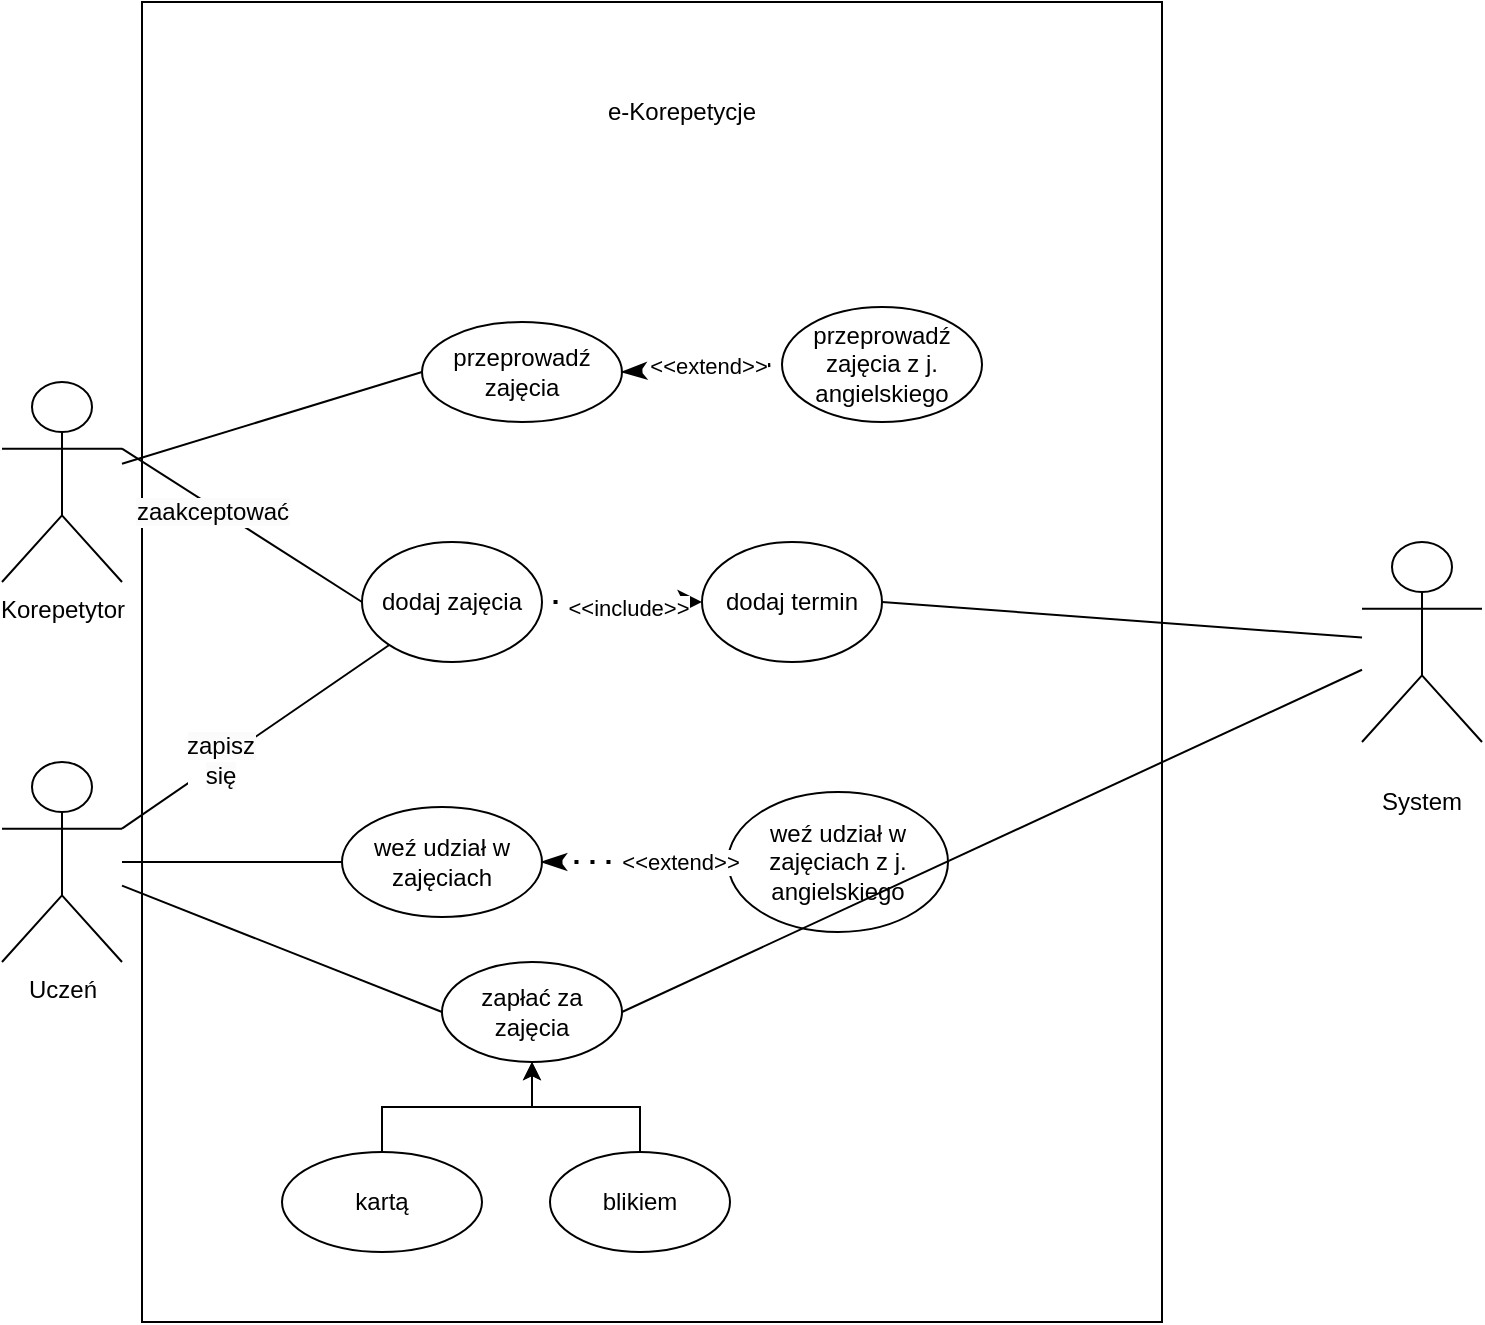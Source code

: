 <mxfile version="24.0.2" type="github">
  <diagram name="Strona-1" id="bv3qThM9OkOV8ynKCbBf">
    <mxGraphModel dx="875" dy="435" grid="1" gridSize="10" guides="1" tooltips="1" connect="1" arrows="1" fold="1" page="1" pageScale="1" pageWidth="827" pageHeight="1169" math="0" shadow="0">
      <root>
        <mxCell id="0" />
        <mxCell id="1" parent="0" />
        <mxCell id="9OET-AX3l3BfNzuc_vFU-1" value="" style="rounded=0;whiteSpace=wrap;html=1;" vertex="1" parent="1">
          <mxGeometry x="120" y="10" width="510" height="660" as="geometry" />
        </mxCell>
        <mxCell id="9OET-AX3l3BfNzuc_vFU-2" value="Uczeń" style="shape=umlActor;verticalLabelPosition=bottom;verticalAlign=top;html=1;outlineConnect=0;" vertex="1" parent="1">
          <mxGeometry x="50" y="390" width="60" height="100" as="geometry" />
        </mxCell>
        <mxCell id="9OET-AX3l3BfNzuc_vFU-3" value="" style="shape=umlActor;verticalLabelPosition=bottom;verticalAlign=top;html=1;outlineConnect=0;" vertex="1" parent="1">
          <mxGeometry x="730" y="280" width="60" height="100" as="geometry" />
        </mxCell>
        <mxCell id="9OET-AX3l3BfNzuc_vFU-4" value="Korepetytor" style="shape=umlActor;verticalLabelPosition=bottom;verticalAlign=top;html=1;outlineConnect=0;" vertex="1" parent="1">
          <mxGeometry x="50" y="200" width="60" height="100" as="geometry" />
        </mxCell>
        <mxCell id="9OET-AX3l3BfNzuc_vFU-7" value="dodaj zajęcia" style="ellipse;whiteSpace=wrap;html=1;" vertex="1" parent="1">
          <mxGeometry x="230" y="280" width="90" height="60" as="geometry" />
        </mxCell>
        <mxCell id="9OET-AX3l3BfNzuc_vFU-8" value="e-Korepetycje" style="text;html=1;align=center;verticalAlign=middle;whiteSpace=wrap;rounded=0;" vertex="1" parent="1">
          <mxGeometry x="340" y="50" width="100" height="30" as="geometry" />
        </mxCell>
        <mxCell id="9OET-AX3l3BfNzuc_vFU-9" value="System" style="text;html=1;align=center;verticalAlign=middle;whiteSpace=wrap;rounded=0;" vertex="1" parent="1">
          <mxGeometry x="730" y="395" width="60" height="30" as="geometry" />
        </mxCell>
        <mxCell id="9OET-AX3l3BfNzuc_vFU-13" value="" style="endArrow=none;html=1;rounded=0;exitX=1;exitY=0.333;exitDx=0;exitDy=0;exitPerimeter=0;entryX=0;entryY=0.5;entryDx=0;entryDy=0;" edge="1" parent="1" source="9OET-AX3l3BfNzuc_vFU-4" target="9OET-AX3l3BfNzuc_vFU-7">
          <mxGeometry width="50" height="50" relative="1" as="geometry">
            <mxPoint x="190" y="280" as="sourcePoint" />
            <mxPoint x="240" y="230" as="targetPoint" />
          </mxGeometry>
        </mxCell>
        <mxCell id="9OET-AX3l3BfNzuc_vFU-24" value="&lt;span style=&quot;font-size: 12px; text-wrap: wrap; background-color: rgb(251, 251, 251);&quot;&gt;zaakceptować&lt;/span&gt;" style="edgeLabel;html=1;align=center;verticalAlign=middle;resizable=0;points=[];" vertex="1" connectable="0" parent="9OET-AX3l3BfNzuc_vFU-13">
          <mxGeometry x="-0.241" y="-2" relative="1" as="geometry">
            <mxPoint y="1" as="offset" />
          </mxGeometry>
        </mxCell>
        <mxCell id="9OET-AX3l3BfNzuc_vFU-15" value="" style="endArrow=none;html=1;rounded=0;exitX=1;exitY=0.333;exitDx=0;exitDy=0;exitPerimeter=0;" edge="1" parent="1" source="9OET-AX3l3BfNzuc_vFU-2" target="9OET-AX3l3BfNzuc_vFU-7">
          <mxGeometry width="50" height="50" relative="1" as="geometry">
            <mxPoint x="180" y="400" as="sourcePoint" />
            <mxPoint x="230" y="350" as="targetPoint" />
          </mxGeometry>
        </mxCell>
        <mxCell id="9OET-AX3l3BfNzuc_vFU-25" value="&lt;span style=&quot;font-size: 12px; text-wrap: wrap; background-color: rgb(251, 251, 251);&quot;&gt;zapisz się&lt;/span&gt;" style="edgeLabel;html=1;align=center;verticalAlign=middle;resizable=0;points=[];" vertex="1" connectable="0" parent="9OET-AX3l3BfNzuc_vFU-15">
          <mxGeometry x="-0.264" y="1" relative="1" as="geometry">
            <mxPoint as="offset" />
          </mxGeometry>
        </mxCell>
        <mxCell id="9OET-AX3l3BfNzuc_vFU-17" value="" style="endArrow=none;dashed=1;html=1;dashPattern=1 3;strokeWidth=2;rounded=0;exitX=0;exitY=0.5;exitDx=0;exitDy=0;entryX=1;entryY=0.5;entryDx=0;entryDy=0;startArrow=classic;startFill=1;" edge="1" parent="1" source="9OET-AX3l3BfNzuc_vFU-18" target="9OET-AX3l3BfNzuc_vFU-7">
          <mxGeometry width="50" height="50" relative="1" as="geometry">
            <mxPoint x="400" y="260" as="sourcePoint" />
            <mxPoint x="450" y="210" as="targetPoint" />
          </mxGeometry>
        </mxCell>
        <mxCell id="9OET-AX3l3BfNzuc_vFU-20" value="&amp;lt;&amp;lt;include&amp;gt;&amp;gt;" style="edgeLabel;html=1;align=center;verticalAlign=middle;resizable=0;points=[];" vertex="1" connectable="0" parent="9OET-AX3l3BfNzuc_vFU-17">
          <mxGeometry x="-0.058" y="3" relative="1" as="geometry">
            <mxPoint as="offset" />
          </mxGeometry>
        </mxCell>
        <mxCell id="9OET-AX3l3BfNzuc_vFU-18" value="do&lt;span style=&quot;background-color: initial;&quot;&gt;daj termin&lt;/span&gt;" style="ellipse;whiteSpace=wrap;html=1;" vertex="1" parent="1">
          <mxGeometry x="400" y="280" width="90" height="60" as="geometry" />
        </mxCell>
        <mxCell id="9OET-AX3l3BfNzuc_vFU-22" value="" style="endArrow=none;html=1;rounded=0;exitX=1;exitY=0.5;exitDx=0;exitDy=0;" edge="1" parent="1" source="9OET-AX3l3BfNzuc_vFU-18" target="9OET-AX3l3BfNzuc_vFU-3">
          <mxGeometry width="50" height="50" relative="1" as="geometry">
            <mxPoint x="510" y="260" as="sourcePoint" />
            <mxPoint x="560" y="210" as="targetPoint" />
          </mxGeometry>
        </mxCell>
        <mxCell id="9OET-AX3l3BfNzuc_vFU-23" value="przeprowadź zajęcia" style="ellipse;whiteSpace=wrap;html=1;" vertex="1" parent="1">
          <mxGeometry x="260" y="170" width="100" height="50" as="geometry" />
        </mxCell>
        <mxCell id="9OET-AX3l3BfNzuc_vFU-26" value="przeprowadź zajęcia z j. angielskiego" style="ellipse;whiteSpace=wrap;html=1;" vertex="1" parent="1">
          <mxGeometry x="440" y="162.5" width="100" height="57.5" as="geometry" />
        </mxCell>
        <mxCell id="9OET-AX3l3BfNzuc_vFU-27" value="" style="endArrow=none;dashed=1;html=1;dashPattern=1 3;strokeWidth=2;rounded=0;exitX=1;exitY=0.5;exitDx=0;exitDy=0;entryX=0;entryY=0.5;entryDx=0;entryDy=0;startArrow=classicThin;startFill=1;" edge="1" parent="1" source="9OET-AX3l3BfNzuc_vFU-23" target="9OET-AX3l3BfNzuc_vFU-26">
          <mxGeometry width="50" height="50" relative="1" as="geometry">
            <mxPoint x="430" y="140" as="sourcePoint" />
            <mxPoint x="430" y="160" as="targetPoint" />
          </mxGeometry>
        </mxCell>
        <mxCell id="9OET-AX3l3BfNzuc_vFU-28" value="&amp;lt;&amp;lt;extend&amp;gt;&amp;gt;" style="edgeLabel;html=1;align=center;verticalAlign=middle;resizable=0;points=[];" vertex="1" connectable="0" parent="9OET-AX3l3BfNzuc_vFU-27">
          <mxGeometry x="0.063" y="1" relative="1" as="geometry">
            <mxPoint as="offset" />
          </mxGeometry>
        </mxCell>
        <mxCell id="9OET-AX3l3BfNzuc_vFU-29" value="weź udział w zajęciach" style="ellipse;whiteSpace=wrap;html=1;" vertex="1" parent="1">
          <mxGeometry x="220" y="412.5" width="100" height="55" as="geometry" />
        </mxCell>
        <mxCell id="9OET-AX3l3BfNzuc_vFU-30" value="" style="endArrow=none;html=1;rounded=0;entryX=0;entryY=0.5;entryDx=0;entryDy=0;" edge="1" parent="1" source="9OET-AX3l3BfNzuc_vFU-2" target="9OET-AX3l3BfNzuc_vFU-29">
          <mxGeometry width="50" height="50" relative="1" as="geometry">
            <mxPoint x="170" y="460" as="sourcePoint" />
            <mxPoint x="220" y="410" as="targetPoint" />
          </mxGeometry>
        </mxCell>
        <mxCell id="9OET-AX3l3BfNzuc_vFU-31" value="weź udział w zajęciach z j. angielskiego" style="ellipse;whiteSpace=wrap;html=1;" vertex="1" parent="1">
          <mxGeometry x="413" y="405" width="110" height="70" as="geometry" />
        </mxCell>
        <mxCell id="9OET-AX3l3BfNzuc_vFU-33" value="" style="endArrow=none;html=1;rounded=0;entryX=0;entryY=0.5;entryDx=0;entryDy=0;" edge="1" parent="1" source="9OET-AX3l3BfNzuc_vFU-4" target="9OET-AX3l3BfNzuc_vFU-23">
          <mxGeometry width="50" height="50" relative="1" as="geometry">
            <mxPoint x="150" y="230" as="sourcePoint" />
            <mxPoint x="200" y="180" as="targetPoint" />
          </mxGeometry>
        </mxCell>
        <mxCell id="9OET-AX3l3BfNzuc_vFU-36" value="" style="endArrow=none;dashed=1;html=1;dashPattern=1 3;strokeWidth=2;rounded=0;exitX=1;exitY=0.5;exitDx=0;exitDy=0;entryX=0;entryY=0.5;entryDx=0;entryDy=0;startArrow=classicThin;startFill=1;" edge="1" parent="1" source="9OET-AX3l3BfNzuc_vFU-29" target="9OET-AX3l3BfNzuc_vFU-31">
          <mxGeometry width="50" height="50" relative="1" as="geometry">
            <mxPoint x="340" y="470" as="sourcePoint" />
            <mxPoint x="390" y="420" as="targetPoint" />
          </mxGeometry>
        </mxCell>
        <mxCell id="9OET-AX3l3BfNzuc_vFU-37" value="&amp;lt;&amp;lt;extend&amp;gt;&amp;gt;" style="edgeLabel;html=1;align=center;verticalAlign=middle;resizable=0;points=[];" vertex="1" connectable="0" parent="9OET-AX3l3BfNzuc_vFU-36">
          <mxGeometry x="0.469" relative="1" as="geometry">
            <mxPoint as="offset" />
          </mxGeometry>
        </mxCell>
        <mxCell id="9OET-AX3l3BfNzuc_vFU-38" value="zapłać za zajęcia" style="ellipse;whiteSpace=wrap;html=1;" vertex="1" parent="1">
          <mxGeometry x="270" y="490" width="90" height="50" as="geometry" />
        </mxCell>
        <mxCell id="9OET-AX3l3BfNzuc_vFU-43" style="edgeStyle=orthogonalEdgeStyle;rounded=0;orthogonalLoop=1;jettySize=auto;html=1;" edge="1" parent="1" source="9OET-AX3l3BfNzuc_vFU-39" target="9OET-AX3l3BfNzuc_vFU-38">
          <mxGeometry relative="1" as="geometry" />
        </mxCell>
        <mxCell id="9OET-AX3l3BfNzuc_vFU-39" value="kartą" style="ellipse;whiteSpace=wrap;html=1;" vertex="1" parent="1">
          <mxGeometry x="190" y="585" width="100" height="50" as="geometry" />
        </mxCell>
        <mxCell id="9OET-AX3l3BfNzuc_vFU-44" style="edgeStyle=orthogonalEdgeStyle;rounded=0;orthogonalLoop=1;jettySize=auto;html=1;" edge="1" parent="1" source="9OET-AX3l3BfNzuc_vFU-40" target="9OET-AX3l3BfNzuc_vFU-38">
          <mxGeometry relative="1" as="geometry" />
        </mxCell>
        <mxCell id="9OET-AX3l3BfNzuc_vFU-40" value="blikiem" style="ellipse;whiteSpace=wrap;html=1;" vertex="1" parent="1">
          <mxGeometry x="324" y="585" width="90" height="50" as="geometry" />
        </mxCell>
        <mxCell id="9OET-AX3l3BfNzuc_vFU-45" value="" style="endArrow=none;html=1;rounded=0;entryX=0;entryY=0.5;entryDx=0;entryDy=0;" edge="1" parent="1" source="9OET-AX3l3BfNzuc_vFU-2" target="9OET-AX3l3BfNzuc_vFU-38">
          <mxGeometry width="50" height="50" relative="1" as="geometry">
            <mxPoint x="150" y="510" as="sourcePoint" />
            <mxPoint x="200" y="460" as="targetPoint" />
          </mxGeometry>
        </mxCell>
        <mxCell id="9OET-AX3l3BfNzuc_vFU-46" value="" style="endArrow=none;html=1;rounded=0;exitX=1;exitY=0.5;exitDx=0;exitDy=0;" edge="1" parent="1" source="9OET-AX3l3BfNzuc_vFU-38" target="9OET-AX3l3BfNzuc_vFU-3">
          <mxGeometry width="50" height="50" relative="1" as="geometry">
            <mxPoint x="540" y="500" as="sourcePoint" />
            <mxPoint x="590" y="450" as="targetPoint" />
          </mxGeometry>
        </mxCell>
      </root>
    </mxGraphModel>
  </diagram>
</mxfile>
